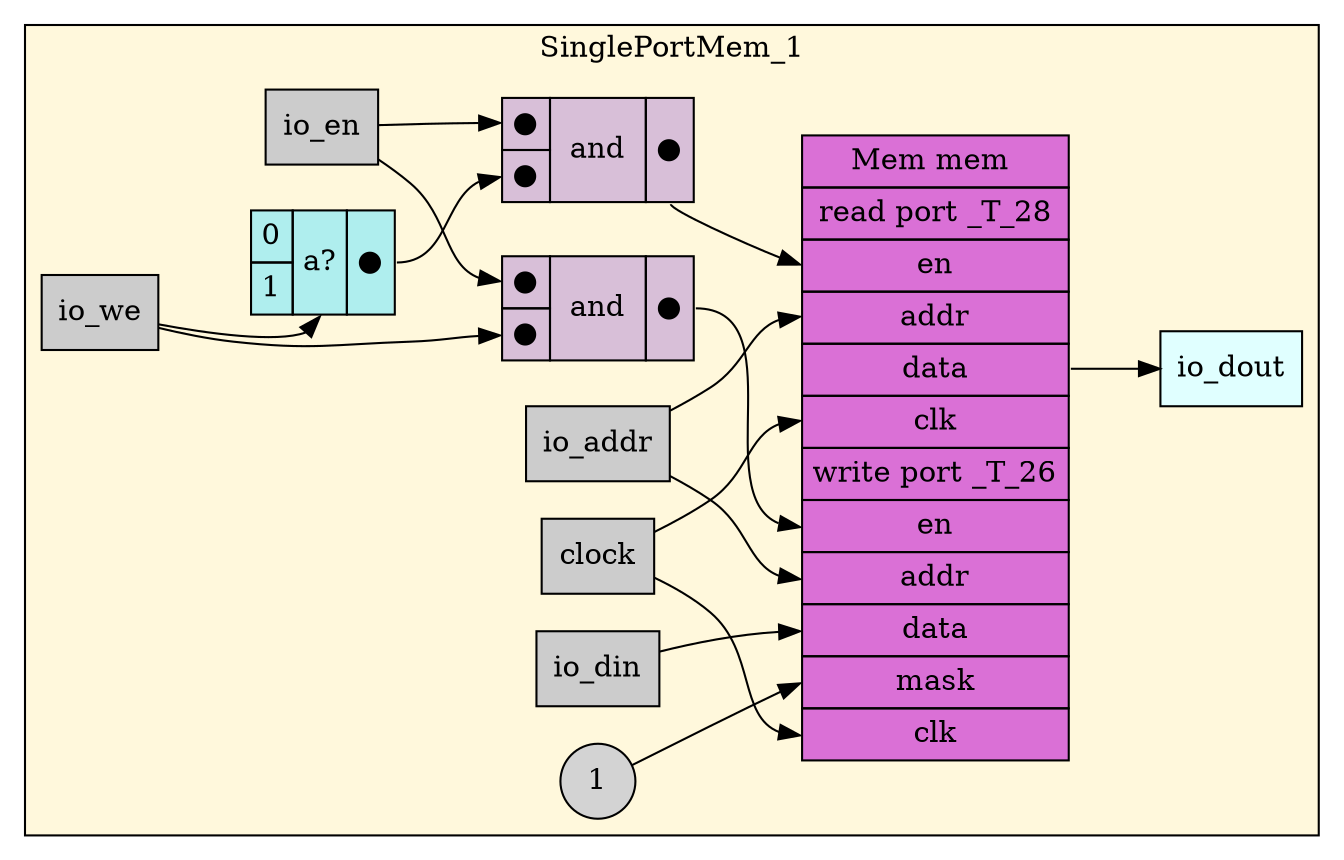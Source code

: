 digraph SinglePortMem_1 {
stylesheet = "styles.css"
rankdir="LR" 

subgraph cluster_SinglePortMem_1 {
  label="SinglePortMem_1"
  URL=""
  bgcolor="#FFF8DC"
  cluster_SinglePortMem_1_clock [shape = "rectangle" style="filled" fillcolor="#CCCCCC" label="clock" rank="0"]
     
cluster_SinglePortMem_1_io_en [shape = "rectangle" style="filled" fillcolor="#CCCCCC" label="io_en" rank="0"]
     
cluster_SinglePortMem_1_io_we [shape = "rectangle" style="filled" fillcolor="#CCCCCC" label="io_we" rank="0"]
     
cluster_SinglePortMem_1_io_addr [shape = "rectangle" style="filled" fillcolor="#CCCCCC" label="io_addr" rank="0"]
     
cluster_SinglePortMem_1_io_din [shape = "rectangle" style="filled" fillcolor="#CCCCCC" label="io_din" rank="0"]
     
cluster_SinglePortMem_1_io_dout [shape = "rectangle" style="filled" fillcolor="#E0FFFF" label="io_dout" rank="1000"]
     

struct_cluster_SinglePortMem_1_mem [shape="plaintext" label=<
<TABLE BORDER="0" CELLBORDER="1" CELLSPACING="0" CELLPADDING="4" BGCOLOR="#DA70D6">
  <TR>
    <TD>Mem mem </TD>
  </TR>
    
<TR><TD>read port _T_28</TD></TR>
            
<TR><TD PORT="_T_28_en">en</TD></TR>
          
<TR><TD PORT="_T_28_addr">addr</TD></TR>
          
<TR><TD PORT="_T_28_data">data</TD></TR>
          
<TR><TD PORT="_T_28_clk">clk</TD></TR>
    
<TR><TD>write port _T_26</TD></TR>
            
<TR><TD PORT="_T_26_en">en</TD></TR>
          
<TR><TD PORT="_T_26_addr">addr</TD></TR>
          
<TR><TD PORT="_T_26_data">data</TD></TR>
          
<TR><TD PORT="_T_26_mask">mask</TD></TR>
          
<TR><TD PORT="_T_26_clk">clk</TD></TR>
    
</TABLE>>];
    

op_and_14999 [shape = "plaintext" label=<
<TABLE BORDER="0" CELLBORDER="1" CELLSPACING="0" CELLPADDING="4" BGCOLOR="#D8BFD8">
  <TR>
    <TD PORT="in1">&#x25cf;</TD>
    <TD ROWSPAN="2" > and </TD>
    <TD ROWSPAN="2" PORT="out">&#x25cf;</TD>
  </TR>
  <TR>
    <TD PORT="in2">&#x25cf;</TD>
  </TR>
</TABLE>>];
       

mux_1753008680 [shape = "plaintext" label=<
<TABLE BORDER="0" CELLBORDER="1" CELLSPACING="0" CELLPADDING="4" BGCOLOR="#AFEEEE">
  <TR>
    <TD PORT="in1">0</TD>
    <TD ROWSPAN="2" PORT="select">a?</TD>
    <TD ROWSPAN="2" PORT="out">&#x25cf;</TD>
  </TR>
  <TR>
    <TD PORT="in2">1</TD>
  </TR>
</TABLE>>];
       

op_and_15000 [shape = "plaintext" label=<
<TABLE BORDER="0" CELLBORDER="1" CELLSPACING="0" CELLPADDING="4" BGCOLOR="#D8BFD8">
  <TR>
    <TD PORT="in1">&#x25cf;</TD>
    <TD ROWSPAN="2" > and </TD>
    <TD ROWSPAN="2" PORT="out">&#x25cf;</TD>
  </TR>
  <TR>
    <TD PORT="in2">&#x25cf;</TD>
  </TR>
</TABLE>>];
       
cluster_SinglePortMem_1_lit15001 [shape="circle" style="filled" BGCOLOR="#C0C0C0" label="1"]
     

  cluster_SinglePortMem_1_io_addr -> struct_cluster_SinglePortMem_1_mem:_T_26_addr
  cluster_SinglePortMem_1_io_en -> op_and_14999:in1
  op_and_15000:out -> struct_cluster_SinglePortMem_1_mem:_T_26_en
  struct_cluster_SinglePortMem_1_mem:_T_28_data -> cluster_SinglePortMem_1_io_dout
  cluster_SinglePortMem_1_io_we -> op_and_15000:in2
  cluster_SinglePortMem_1_io_din -> struct_cluster_SinglePortMem_1_mem:_T_26_data
  cluster_SinglePortMem_1_io_addr -> struct_cluster_SinglePortMem_1_mem:_T_28_addr
  cluster_SinglePortMem_1_io_en -> op_and_15000:in1
  cluster_SinglePortMem_1_clock -> struct_cluster_SinglePortMem_1_mem:_T_26_clk
  cluster_SinglePortMem_1_io_we -> mux_1753008680:select
  mux_1753008680:out -> op_and_14999:in2
  cluster_SinglePortMem_1_lit15001 -> struct_cluster_SinglePortMem_1_mem:_T_26_mask
  cluster_SinglePortMem_1_clock -> struct_cluster_SinglePortMem_1_mem:_T_28_clk
  op_and_14999:out -> struct_cluster_SinglePortMem_1_mem:_T_28_en
  
  
}
     
}

